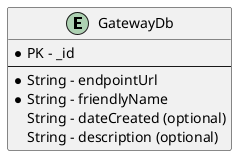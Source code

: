 @startuml Gateway Database Schema

entity GatewayDb {
    * PK - _id
    --
    * String - endpointUrl
    * String - friendlyName
    String - dateCreated (optional)
    String - description (optional)
}

@enduml
